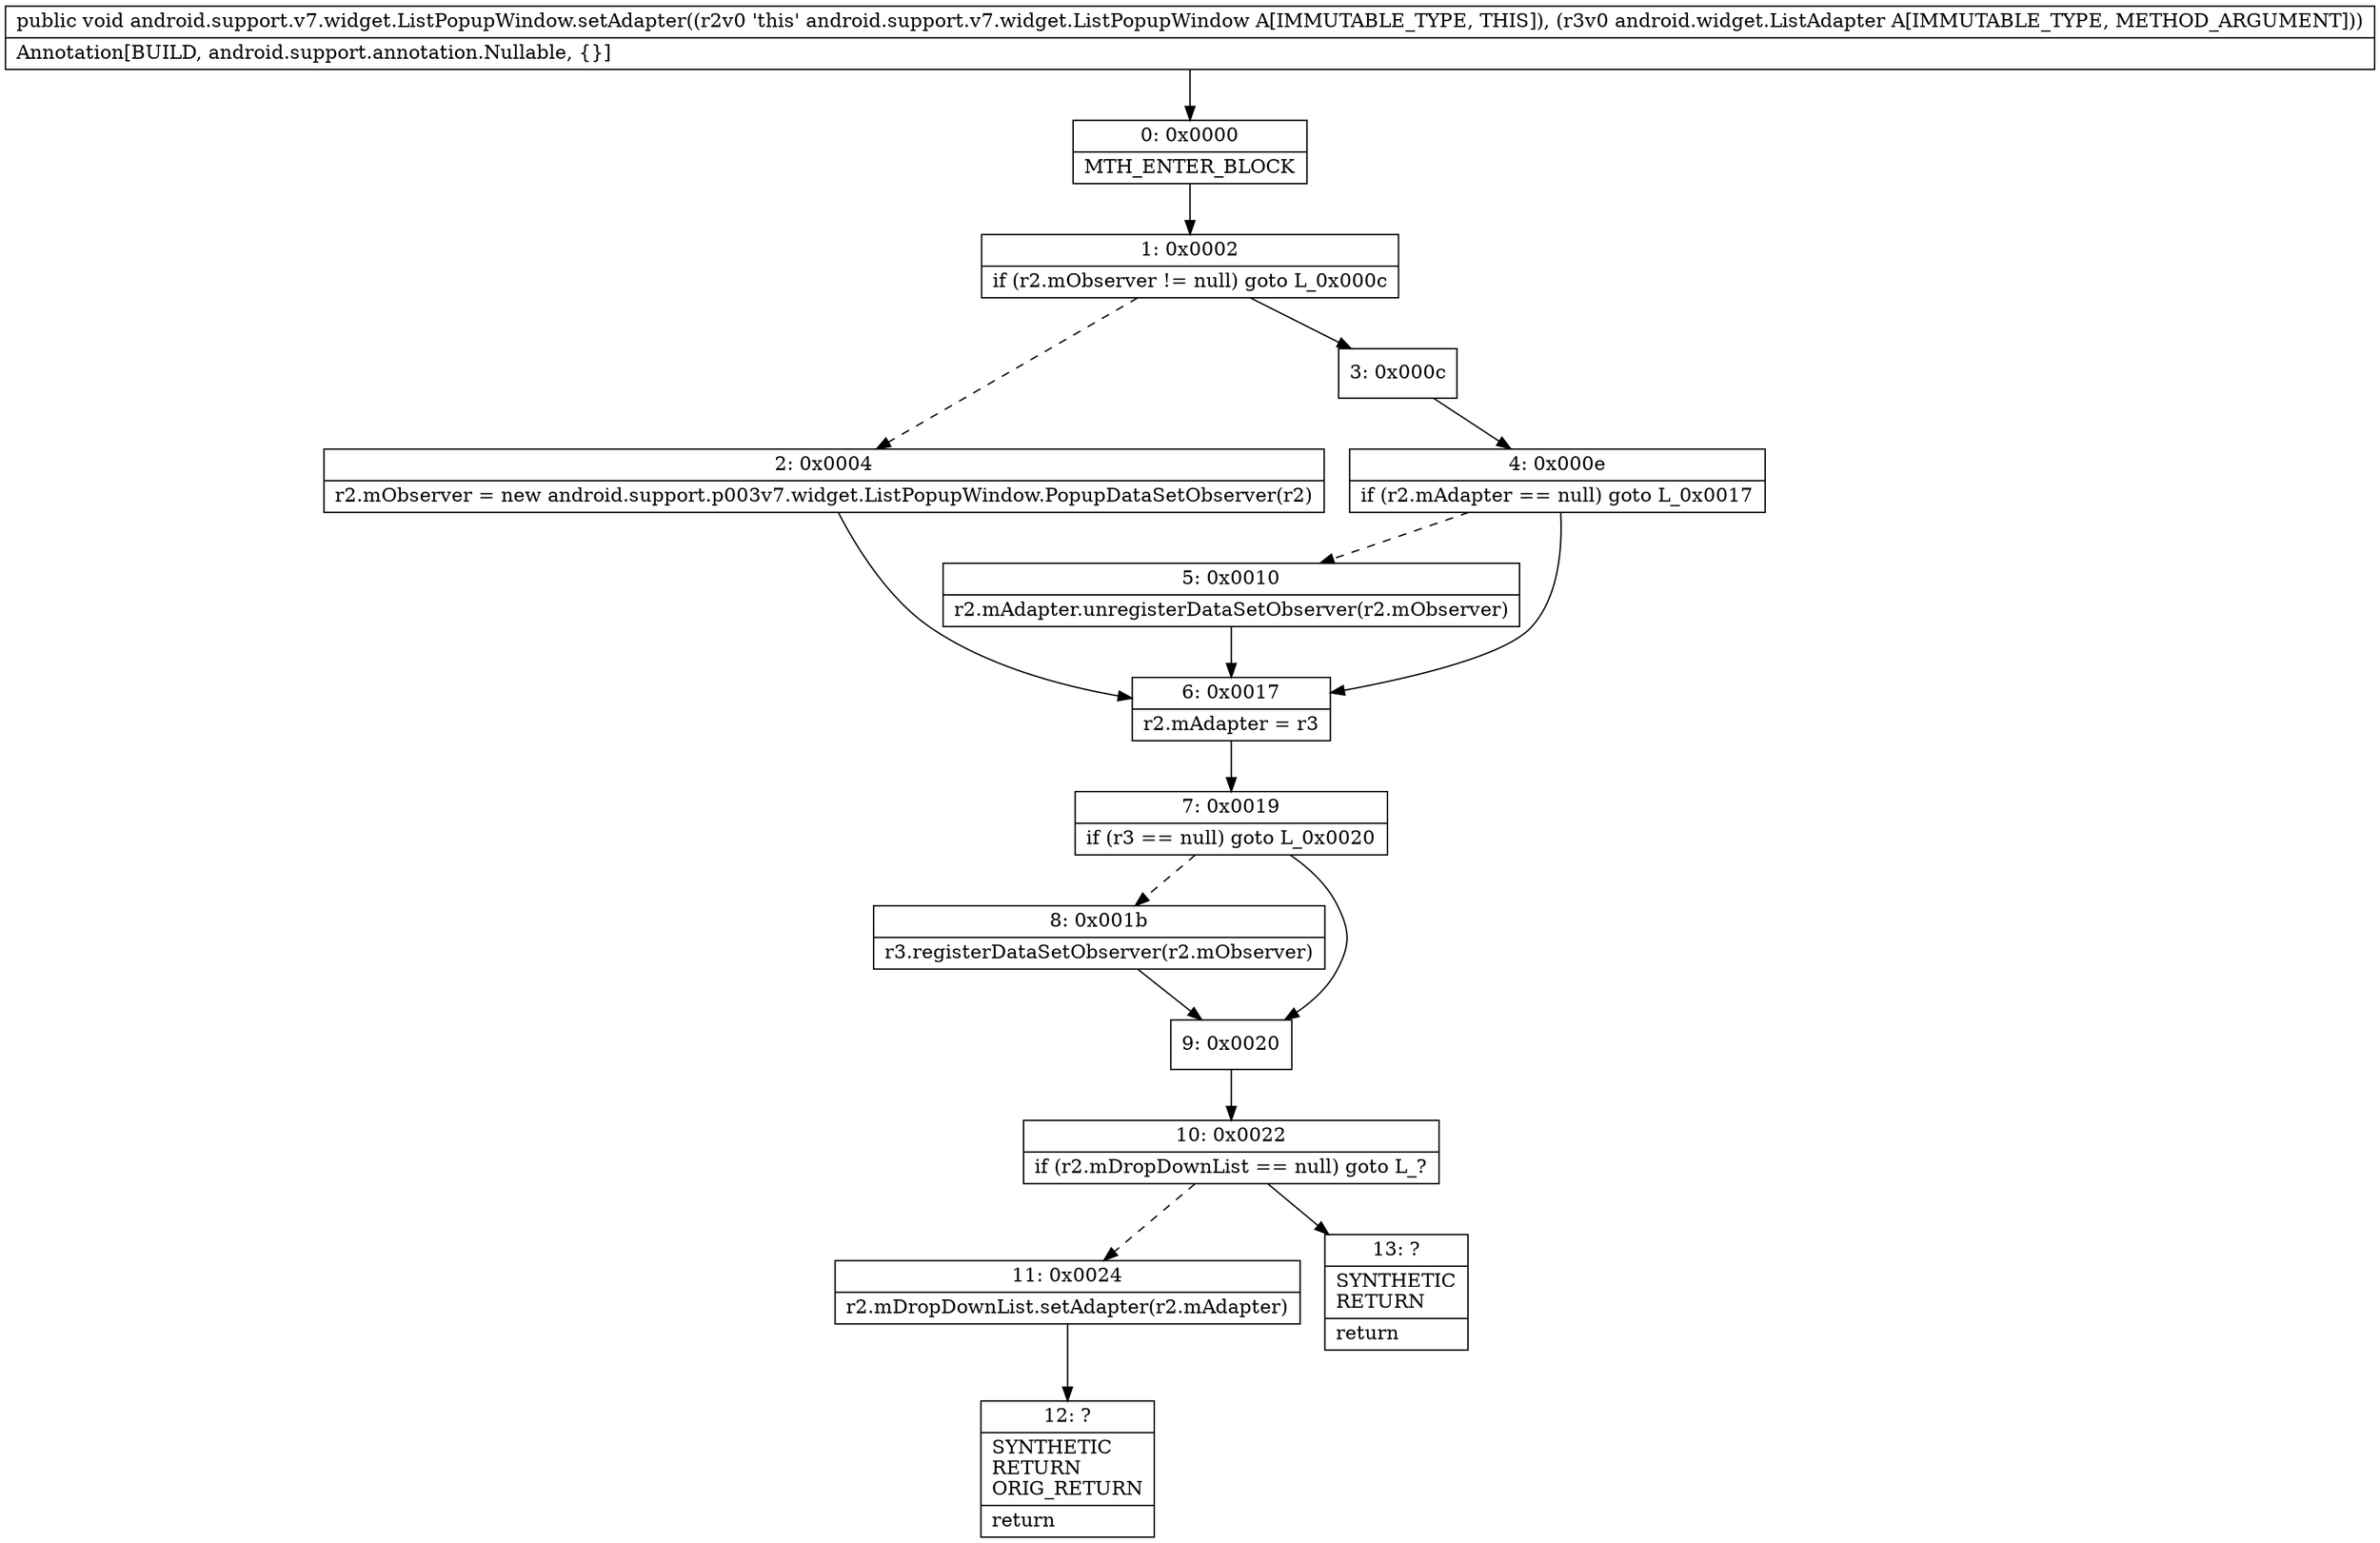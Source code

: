 digraph "CFG forandroid.support.v7.widget.ListPopupWindow.setAdapter(Landroid\/widget\/ListAdapter;)V" {
Node_0 [shape=record,label="{0\:\ 0x0000|MTH_ENTER_BLOCK\l}"];
Node_1 [shape=record,label="{1\:\ 0x0002|if (r2.mObserver != null) goto L_0x000c\l}"];
Node_2 [shape=record,label="{2\:\ 0x0004|r2.mObserver = new android.support.p003v7.widget.ListPopupWindow.PopupDataSetObserver(r2)\l}"];
Node_3 [shape=record,label="{3\:\ 0x000c}"];
Node_4 [shape=record,label="{4\:\ 0x000e|if (r2.mAdapter == null) goto L_0x0017\l}"];
Node_5 [shape=record,label="{5\:\ 0x0010|r2.mAdapter.unregisterDataSetObserver(r2.mObserver)\l}"];
Node_6 [shape=record,label="{6\:\ 0x0017|r2.mAdapter = r3\l}"];
Node_7 [shape=record,label="{7\:\ 0x0019|if (r3 == null) goto L_0x0020\l}"];
Node_8 [shape=record,label="{8\:\ 0x001b|r3.registerDataSetObserver(r2.mObserver)\l}"];
Node_9 [shape=record,label="{9\:\ 0x0020}"];
Node_10 [shape=record,label="{10\:\ 0x0022|if (r2.mDropDownList == null) goto L_?\l}"];
Node_11 [shape=record,label="{11\:\ 0x0024|r2.mDropDownList.setAdapter(r2.mAdapter)\l}"];
Node_12 [shape=record,label="{12\:\ ?|SYNTHETIC\lRETURN\lORIG_RETURN\l|return\l}"];
Node_13 [shape=record,label="{13\:\ ?|SYNTHETIC\lRETURN\l|return\l}"];
MethodNode[shape=record,label="{public void android.support.v7.widget.ListPopupWindow.setAdapter((r2v0 'this' android.support.v7.widget.ListPopupWindow A[IMMUTABLE_TYPE, THIS]), (r3v0 android.widget.ListAdapter A[IMMUTABLE_TYPE, METHOD_ARGUMENT]))  | Annotation[BUILD, android.support.annotation.Nullable, \{\}]\l}"];
MethodNode -> Node_0;
Node_0 -> Node_1;
Node_1 -> Node_2[style=dashed];
Node_1 -> Node_3;
Node_2 -> Node_6;
Node_3 -> Node_4;
Node_4 -> Node_5[style=dashed];
Node_4 -> Node_6;
Node_5 -> Node_6;
Node_6 -> Node_7;
Node_7 -> Node_8[style=dashed];
Node_7 -> Node_9;
Node_8 -> Node_9;
Node_9 -> Node_10;
Node_10 -> Node_11[style=dashed];
Node_10 -> Node_13;
Node_11 -> Node_12;
}

